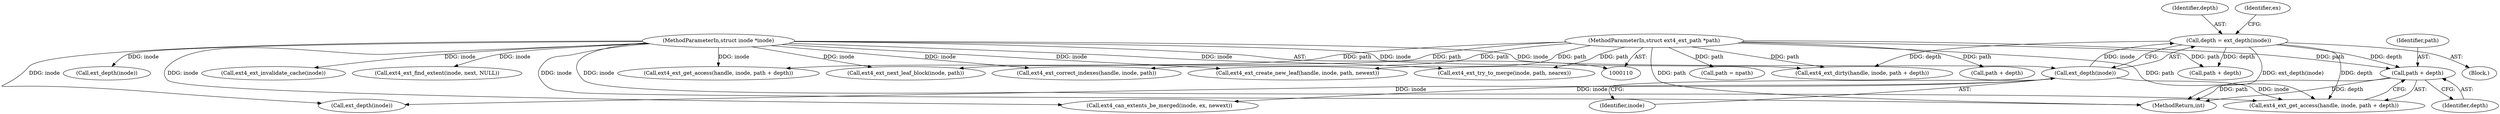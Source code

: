 digraph "0_linux_744692dc059845b2a3022119871846e74d4f6e11_1@pointer" {
"1000190" [label="(Call,path + depth)"];
"1000113" [label="(MethodParameterIn,struct ext4_ext_path *path)"];
"1000138" [label="(Call,depth = ext_depth(inode))"];
"1000140" [label="(Call,ext_depth(inode))"];
"1000112" [label="(MethodParameterIn,struct inode *inode)"];
"1000187" [label="(Call,ext4_ext_get_access(handle, inode, path + depth))"];
"1000592" [label="(Call,ext4_ext_dirty(handle, inode, path + depth))"];
"1000190" [label="(Call,path + depth)"];
"1000140" [label="(Call,ext_depth(inode))"];
"1000112" [label="(MethodParameterIn,struct inode *inode)"];
"1000113" [label="(MethodParameterIn,struct ext4_ext_path *path)"];
"1000577" [label="(Call,ext4_ext_try_to_merge(inode, path, nearex))"];
"1000342" [label="(Call,ext4_ext_create_new_leaf(handle, inode, path, newext))"];
"1000192" [label="(Identifier,depth)"];
"1000371" [label="(Call,ext4_ext_get_access(handle, inode, path + depth))"];
"1000374" [label="(Call,path + depth)"];
"1000139" [label="(Identifier,depth)"];
"1000257" [label="(Call,ext4_ext_next_leaf_block(inode, path))"];
"1000326" [label="(Call,path = npath)"];
"1000143" [label="(Identifier,ex)"];
"1000231" [label="(Call,ext_depth(inode))"];
"1000610" [label="(MethodReturn,int)"];
"1000352" [label="(Call,ext_depth(inode))"];
"1000583" [label="(Call,ext4_ext_correct_indexes(handle, inode, path))"];
"1000116" [label="(Block,)"];
"1000164" [label="(Call,ext4_can_extents_be_merged(inode, ex, newext))"];
"1000141" [label="(Identifier,inode)"];
"1000606" [label="(Call,ext4_ext_invalidate_cache(inode))"];
"1000138" [label="(Call,depth = ext_depth(inode))"];
"1000595" [label="(Call,path + depth)"];
"1000191" [label="(Identifier,path)"];
"1000284" [label="(Call,ext4_ext_find_extent(inode, next, NULL))"];
"1000190" -> "1000187"  [label="AST: "];
"1000190" -> "1000192"  [label="CFG: "];
"1000191" -> "1000190"  [label="AST: "];
"1000192" -> "1000190"  [label="AST: "];
"1000187" -> "1000190"  [label="CFG: "];
"1000190" -> "1000610"  [label="DDG: path"];
"1000190" -> "1000610"  [label="DDG: depth"];
"1000113" -> "1000190"  [label="DDG: path"];
"1000138" -> "1000190"  [label="DDG: depth"];
"1000113" -> "1000110"  [label="AST: "];
"1000113" -> "1000610"  [label="DDG: path"];
"1000113" -> "1000187"  [label="DDG: path"];
"1000113" -> "1000257"  [label="DDG: path"];
"1000113" -> "1000326"  [label="DDG: path"];
"1000113" -> "1000342"  [label="DDG: path"];
"1000113" -> "1000371"  [label="DDG: path"];
"1000113" -> "1000374"  [label="DDG: path"];
"1000113" -> "1000577"  [label="DDG: path"];
"1000113" -> "1000583"  [label="DDG: path"];
"1000113" -> "1000592"  [label="DDG: path"];
"1000113" -> "1000595"  [label="DDG: path"];
"1000138" -> "1000116"  [label="AST: "];
"1000138" -> "1000140"  [label="CFG: "];
"1000139" -> "1000138"  [label="AST: "];
"1000140" -> "1000138"  [label="AST: "];
"1000143" -> "1000138"  [label="CFG: "];
"1000138" -> "1000610"  [label="DDG: ext_depth(inode)"];
"1000140" -> "1000138"  [label="DDG: inode"];
"1000138" -> "1000187"  [label="DDG: depth"];
"1000138" -> "1000592"  [label="DDG: depth"];
"1000138" -> "1000595"  [label="DDG: depth"];
"1000140" -> "1000141"  [label="CFG: "];
"1000141" -> "1000140"  [label="AST: "];
"1000112" -> "1000140"  [label="DDG: inode"];
"1000140" -> "1000164"  [label="DDG: inode"];
"1000140" -> "1000187"  [label="DDG: inode"];
"1000140" -> "1000231"  [label="DDG: inode"];
"1000112" -> "1000110"  [label="AST: "];
"1000112" -> "1000610"  [label="DDG: inode"];
"1000112" -> "1000164"  [label="DDG: inode"];
"1000112" -> "1000187"  [label="DDG: inode"];
"1000112" -> "1000231"  [label="DDG: inode"];
"1000112" -> "1000257"  [label="DDG: inode"];
"1000112" -> "1000284"  [label="DDG: inode"];
"1000112" -> "1000342"  [label="DDG: inode"];
"1000112" -> "1000352"  [label="DDG: inode"];
"1000112" -> "1000371"  [label="DDG: inode"];
"1000112" -> "1000577"  [label="DDG: inode"];
"1000112" -> "1000583"  [label="DDG: inode"];
"1000112" -> "1000592"  [label="DDG: inode"];
"1000112" -> "1000606"  [label="DDG: inode"];
}
